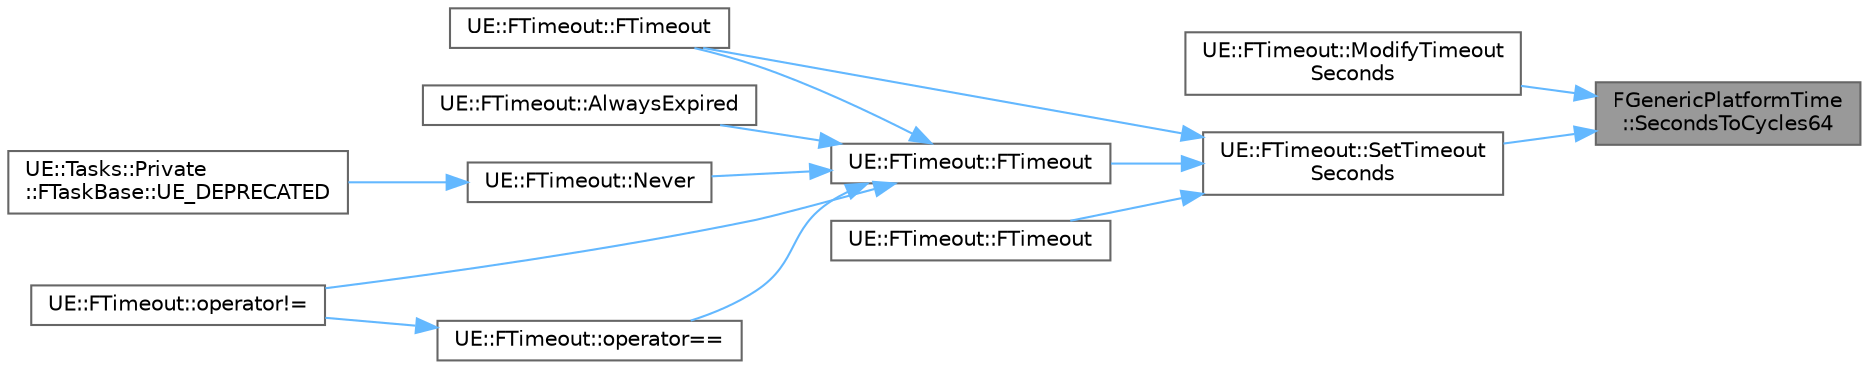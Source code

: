 digraph "FGenericPlatformTime::SecondsToCycles64"
{
 // INTERACTIVE_SVG=YES
 // LATEX_PDF_SIZE
  bgcolor="transparent";
  edge [fontname=Helvetica,fontsize=10,labelfontname=Helvetica,labelfontsize=10];
  node [fontname=Helvetica,fontsize=10,shape=box,height=0.2,width=0.4];
  rankdir="RL";
  Node1 [id="Node000001",label="FGenericPlatformTime\l::SecondsToCycles64",height=0.2,width=0.4,color="gray40", fillcolor="grey60", style="filled", fontcolor="black",tooltip="Convert seconds to cycles, can be added to Cycles64 to set a high resolution timeout."];
  Node1 -> Node2 [id="edge1_Node000001_Node000002",dir="back",color="steelblue1",style="solid",tooltip=" "];
  Node2 [id="Node000002",label="UE::FTimeout::ModifyTimeout\lSeconds",height=0.2,width=0.4,color="grey40", fillcolor="white", style="filled",URL="$d5/dc4/classUE_1_1FTimeout.html#a74410656796b4f5da3d8f7a2e91ed0b6",tooltip="Safely modify the remaining time by adding the delta time in seconds to the timeout."];
  Node1 -> Node3 [id="edge2_Node000001_Node000003",dir="back",color="steelblue1",style="solid",tooltip=" "];
  Node3 [id="Node000003",label="UE::FTimeout::SetTimeout\lSeconds",height=0.2,width=0.4,color="grey40", fillcolor="white", style="filled",URL="$d5/dc4/classUE_1_1FTimeout.html#ae3e77f522e3663c684fbc33a019795a8",tooltip="Sets the timeout to new value in seconds."];
  Node3 -> Node4 [id="edge3_Node000003_Node000004",dir="back",color="steelblue1",style="solid",tooltip=" "];
  Node4 [id="Node000004",label="UE::FTimeout::FTimeout",height=0.2,width=0.4,color="grey40", fillcolor="white", style="filled",URL="$d5/dc4/classUE_1_1FTimeout.html#a52fd599193e1ac64bc8547cfcc3cff6e",tooltip="Construct a timeout that started at the same time as BaseTimeout, but with a new duration."];
  Node3 -> Node5 [id="edge4_Node000003_Node000005",dir="back",color="steelblue1",style="solid",tooltip=" "];
  Node5 [id="Node000005",label="UE::FTimeout::FTimeout",height=0.2,width=0.4,color="grey40", fillcolor="white", style="filled",URL="$d5/dc4/classUE_1_1FTimeout.html#a078db2217228d961fd6cc6cdccf662e4",tooltip="Construct a timeout that starts right now and will end after the passed in time in seconds."];
  Node5 -> Node4 [id="edge5_Node000005_Node000004",dir="back",color="steelblue1",style="solid",tooltip=" "];
  Node5 -> Node6 [id="edge6_Node000005_Node000006",dir="back",color="steelblue1",style="solid",tooltip=" "];
  Node6 [id="Node000006",label="UE::FTimeout::AlwaysExpired",height=0.2,width=0.4,color="grey40", fillcolor="white", style="filled",URL="$d5/dc4/classUE_1_1FTimeout.html#a7f56b531cc1037c6c106602db1a55748",tooltip="Create a timeout that will always return true for IsExpired."];
  Node5 -> Node7 [id="edge7_Node000005_Node000007",dir="back",color="steelblue1",style="solid",tooltip=" "];
  Node7 [id="Node000007",label="UE::FTimeout::Never",height=0.2,width=0.4,color="grey40", fillcolor="white", style="filled",URL="$d5/dc4/classUE_1_1FTimeout.html#af4380ec84f743343f307aa97a6221744",tooltip="Create a timeout that will never return true for IsExpired."];
  Node7 -> Node8 [id="edge8_Node000007_Node000008",dir="back",color="steelblue1",style="solid",tooltip=" "];
  Node8 [id="Node000008",label="UE::Tasks::Private\l::FTaskBase::UE_DEPRECATED",height=0.2,width=0.4,color="grey40", fillcolor="white", style="filled",URL="$d9/d14/classUE_1_1Tasks_1_1Private_1_1FTaskBase.html#ab36da1b330025f3702f22f183ec28e06",tooltip=" "];
  Node5 -> Node9 [id="edge9_Node000005_Node000009",dir="back",color="steelblue1",style="solid",tooltip=" "];
  Node9 [id="Node000009",label="UE::FTimeout::operator!=",height=0.2,width=0.4,color="grey40", fillcolor="white", style="filled",URL="$d5/dc4/classUE_1_1FTimeout.html#a4f620ea023b3c885c89e0ef71e4b8a94",tooltip=" "];
  Node5 -> Node10 [id="edge10_Node000005_Node000010",dir="back",color="steelblue1",style="solid",tooltip=" "];
  Node10 [id="Node000010",label="UE::FTimeout::operator==",height=0.2,width=0.4,color="grey40", fillcolor="white", style="filled",URL="$d5/dc4/classUE_1_1FTimeout.html#a592277b1850e9ba66e56bab19d615e10",tooltip=" "];
  Node10 -> Node9 [id="edge11_Node000010_Node000009",dir="back",color="steelblue1",style="solid",tooltip=" "];
  Node3 -> Node11 [id="edge12_Node000003_Node000011",dir="back",color="steelblue1",style="solid",tooltip=" "];
  Node11 [id="Node000011",label="UE::FTimeout::FTimeout",height=0.2,width=0.4,color="grey40", fillcolor="white", style="filled",URL="$d5/dc4/classUE_1_1FTimeout.html#a37f50583a0f2ea370f4ee3cfc06a5585",tooltip="Construct a timeout that starts right now and will end after the passed in timespan."];
}
